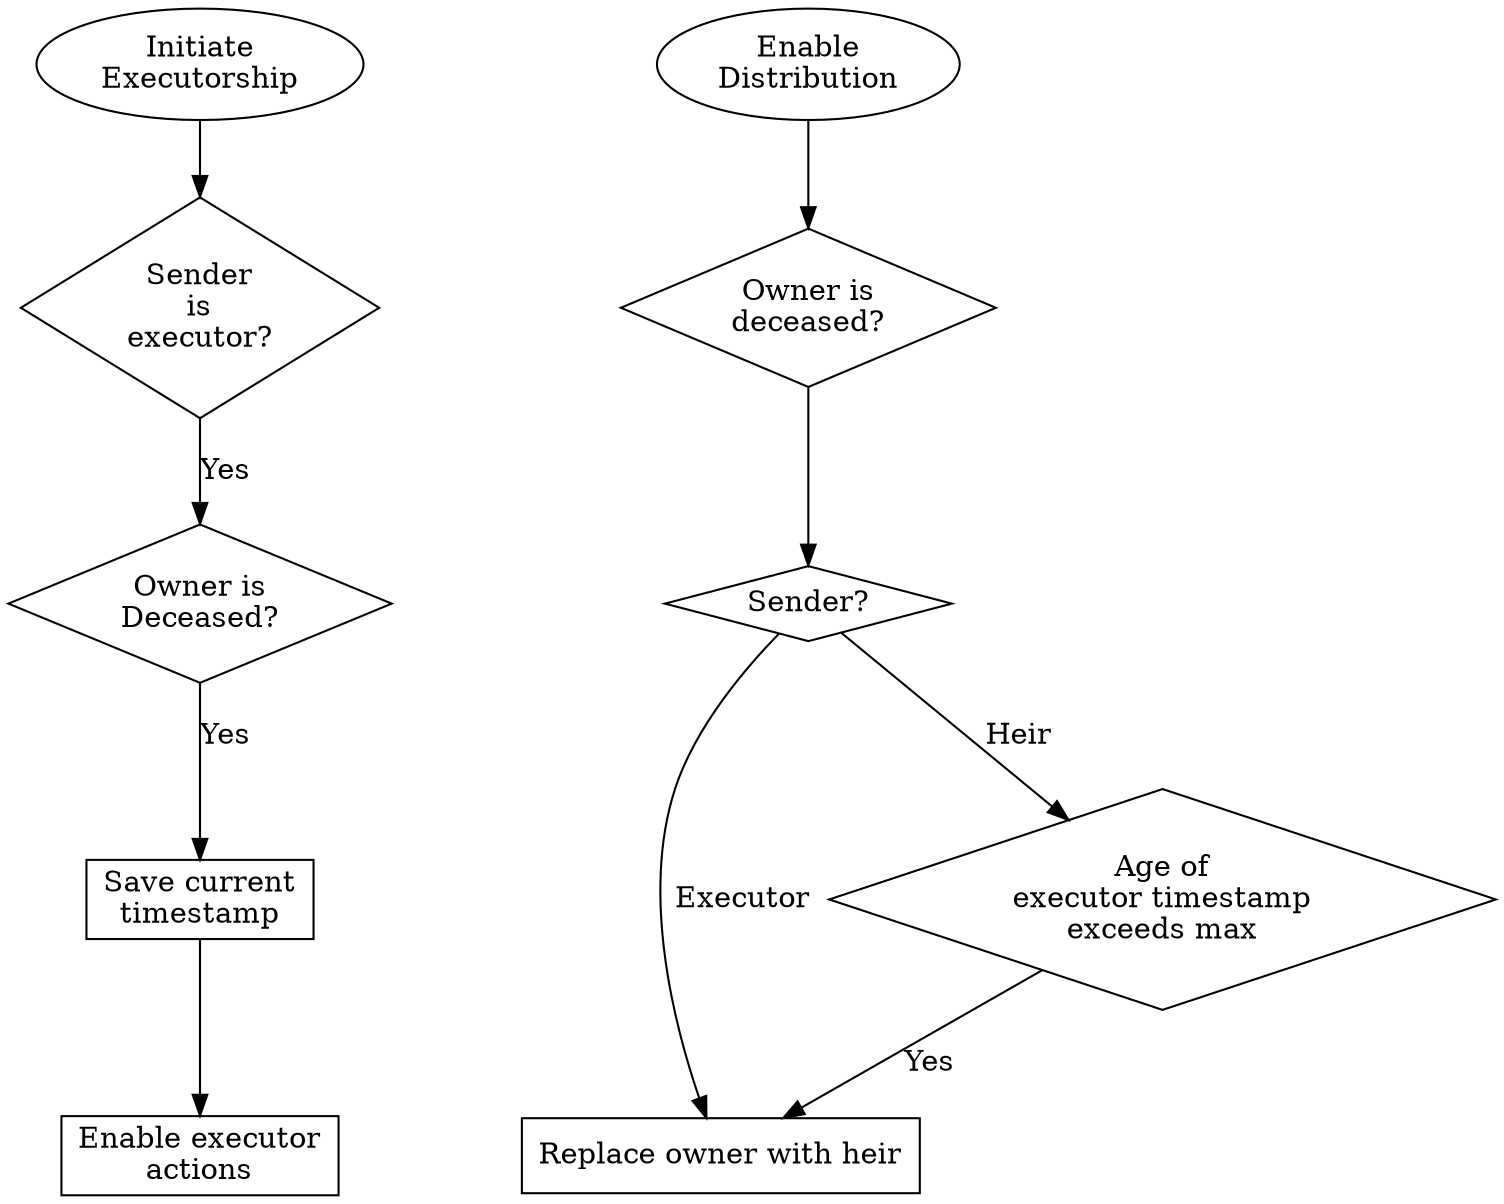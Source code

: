 digraph PostDeathWorkflow {
    # Initiate executorship nodes
    initiateExecutorship [label="Initiate\nExecutorship"]
    checkExecutorKey [label="Sender\nis\nexecutor?" shape="diamond"]
    isDead [label="Owner is\nDeceased?" shape="diamond"]
    setExecutorStartTimestamp [label="Save current\ntimestamp" shape="box"]
    enableExecutorActions [label="Enable executor\nactions" shape="box"]

    # Initiate executor connections
    initiateExecutorship -> checkExecutorKey
    checkExecutorKey -> isDead [label=Yes]
    isDead -> setExecutorStartTimestamp [label=Yes]
    setExecutorStartTimestamp -> enableExecutorActions

    # Enable distribution nodes
    enableDistribution [label="Enable\nDistribution"]
    isStillDead [label="Owner is\ndeceased?", shape=diamond]
    executorEnabledDistribution [label="Sender?" shape="diamond"]
    updateOwnerKeyToHeirKey [label="Replace owner with heir" shape="box"]
    executorMaxDurationExceeded [label="Age of\nexecutor timestamp\nexceeds max" shape=diamond]

    # Enable distribution connections
    enableDistribution -> isStillDead
    isStillDead -> executorEnabledDistribution
    executorEnabledDistribution -> updateOwnerKeyToHeirKey [label=Executor]
    executorEnabledDistribution -> executorMaxDurationExceeded [label=Heir]
    executorMaxDurationExceeded -> updateOwnerKeyToHeirKey [label=Yes]
}
